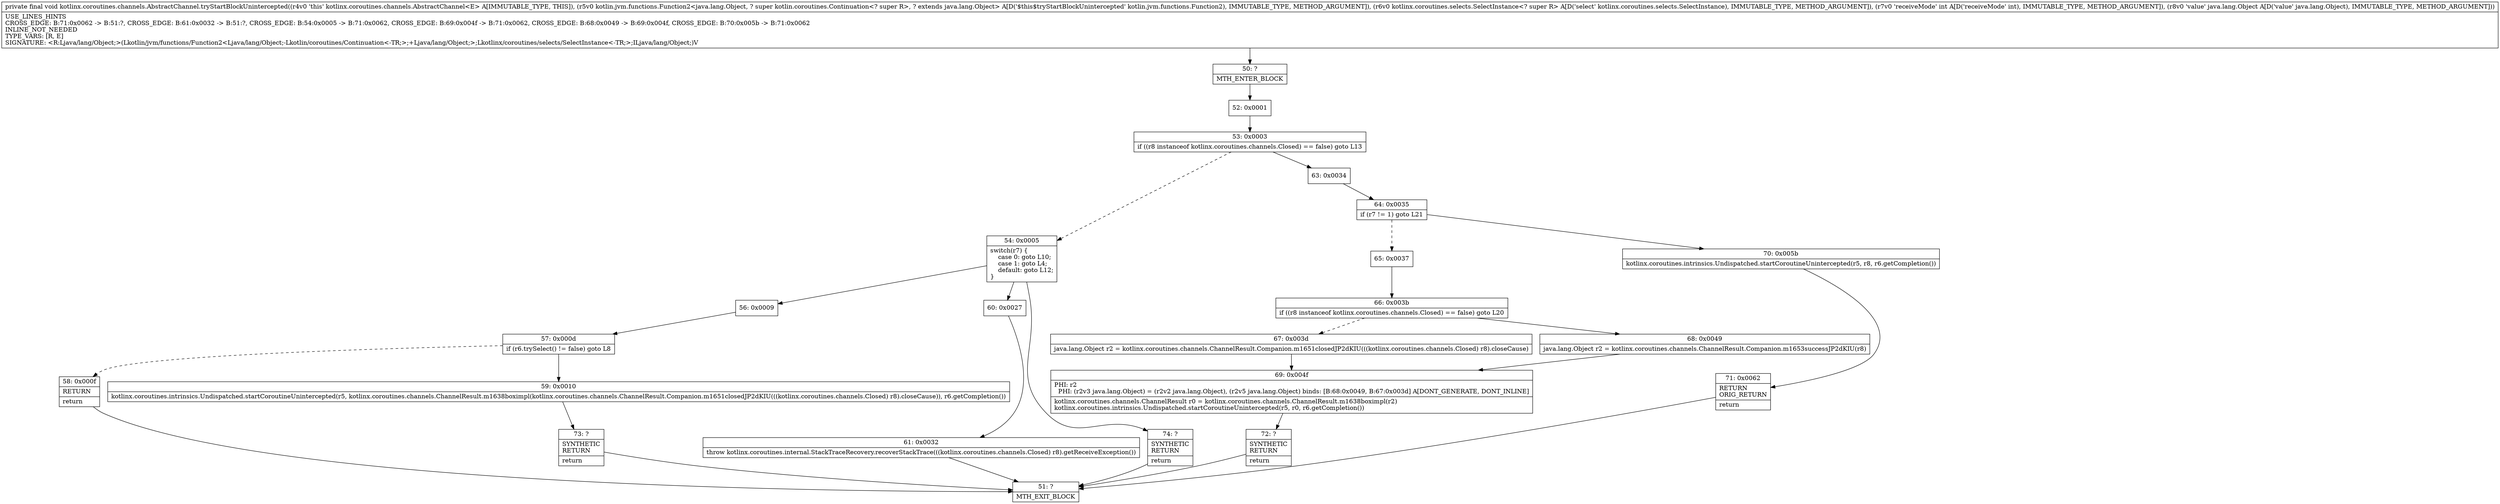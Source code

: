 digraph "CFG forkotlinx.coroutines.channels.AbstractChannel.tryStartBlockUnintercepted(Lkotlin\/jvm\/functions\/Function2;Lkotlinx\/coroutines\/selects\/SelectInstance;ILjava\/lang\/Object;)V" {
Node_50 [shape=record,label="{50\:\ ?|MTH_ENTER_BLOCK\l}"];
Node_52 [shape=record,label="{52\:\ 0x0001}"];
Node_53 [shape=record,label="{53\:\ 0x0003|if ((r8 instanceof kotlinx.coroutines.channels.Closed) == false) goto L13\l}"];
Node_54 [shape=record,label="{54\:\ 0x0005|switch(r7) \{\l    case 0: goto L10;\l    case 1: goto L4;\l    default: goto L12;\l\}\l}"];
Node_56 [shape=record,label="{56\:\ 0x0009}"];
Node_57 [shape=record,label="{57\:\ 0x000d|if (r6.trySelect() != false) goto L8\l}"];
Node_58 [shape=record,label="{58\:\ 0x000f|RETURN\l|return\l}"];
Node_51 [shape=record,label="{51\:\ ?|MTH_EXIT_BLOCK\l}"];
Node_59 [shape=record,label="{59\:\ 0x0010|kotlinx.coroutines.intrinsics.Undispatched.startCoroutineUnintercepted(r5, kotlinx.coroutines.channels.ChannelResult.m1638boximpl(kotlinx.coroutines.channels.ChannelResult.Companion.m1651closedJP2dKIU(((kotlinx.coroutines.channels.Closed) r8).closeCause)), r6.getCompletion())\l}"];
Node_73 [shape=record,label="{73\:\ ?|SYNTHETIC\lRETURN\l|return\l}"];
Node_60 [shape=record,label="{60\:\ 0x0027}"];
Node_61 [shape=record,label="{61\:\ 0x0032|throw kotlinx.coroutines.internal.StackTraceRecovery.recoverStackTrace(((kotlinx.coroutines.channels.Closed) r8).getReceiveException())\l}"];
Node_74 [shape=record,label="{74\:\ ?|SYNTHETIC\lRETURN\l|return\l}"];
Node_63 [shape=record,label="{63\:\ 0x0034}"];
Node_64 [shape=record,label="{64\:\ 0x0035|if (r7 != 1) goto L21\l}"];
Node_65 [shape=record,label="{65\:\ 0x0037}"];
Node_66 [shape=record,label="{66\:\ 0x003b|if ((r8 instanceof kotlinx.coroutines.channels.Closed) == false) goto L20\l}"];
Node_67 [shape=record,label="{67\:\ 0x003d|java.lang.Object r2 = kotlinx.coroutines.channels.ChannelResult.Companion.m1651closedJP2dKIU(((kotlinx.coroutines.channels.Closed) r8).closeCause)\l}"];
Node_69 [shape=record,label="{69\:\ 0x004f|PHI: r2 \l  PHI: (r2v3 java.lang.Object) = (r2v2 java.lang.Object), (r2v5 java.lang.Object) binds: [B:68:0x0049, B:67:0x003d] A[DONT_GENERATE, DONT_INLINE]\l|kotlinx.coroutines.channels.ChannelResult r0 = kotlinx.coroutines.channels.ChannelResult.m1638boximpl(r2)\lkotlinx.coroutines.intrinsics.Undispatched.startCoroutineUnintercepted(r5, r0, r6.getCompletion())\l}"];
Node_72 [shape=record,label="{72\:\ ?|SYNTHETIC\lRETURN\l|return\l}"];
Node_68 [shape=record,label="{68\:\ 0x0049|java.lang.Object r2 = kotlinx.coroutines.channels.ChannelResult.Companion.m1653successJP2dKIU(r8)\l}"];
Node_70 [shape=record,label="{70\:\ 0x005b|kotlinx.coroutines.intrinsics.Undispatched.startCoroutineUnintercepted(r5, r8, r6.getCompletion())\l}"];
Node_71 [shape=record,label="{71\:\ 0x0062|RETURN\lORIG_RETURN\l|return\l}"];
MethodNode[shape=record,label="{private final void kotlinx.coroutines.channels.AbstractChannel.tryStartBlockUnintercepted((r4v0 'this' kotlinx.coroutines.channels.AbstractChannel\<E\> A[IMMUTABLE_TYPE, THIS]), (r5v0 kotlin.jvm.functions.Function2\<java.lang.Object, ? super kotlin.coroutines.Continuation\<? super R\>, ? extends java.lang.Object\> A[D('$this$tryStartBlockUnintercepted' kotlin.jvm.functions.Function2), IMMUTABLE_TYPE, METHOD_ARGUMENT]), (r6v0 kotlinx.coroutines.selects.SelectInstance\<? super R\> A[D('select' kotlinx.coroutines.selects.SelectInstance), IMMUTABLE_TYPE, METHOD_ARGUMENT]), (r7v0 'receiveMode' int A[D('receiveMode' int), IMMUTABLE_TYPE, METHOD_ARGUMENT]), (r8v0 'value' java.lang.Object A[D('value' java.lang.Object), IMMUTABLE_TYPE, METHOD_ARGUMENT]))  | USE_LINES_HINTS\lCROSS_EDGE: B:71:0x0062 \-\> B:51:?, CROSS_EDGE: B:61:0x0032 \-\> B:51:?, CROSS_EDGE: B:54:0x0005 \-\> B:71:0x0062, CROSS_EDGE: B:69:0x004f \-\> B:71:0x0062, CROSS_EDGE: B:68:0x0049 \-\> B:69:0x004f, CROSS_EDGE: B:70:0x005b \-\> B:71:0x0062\lINLINE_NOT_NEEDED\lTYPE_VARS: [R, E]\lSIGNATURE: \<R:Ljava\/lang\/Object;\>(Lkotlin\/jvm\/functions\/Function2\<Ljava\/lang\/Object;\-Lkotlin\/coroutines\/Continuation\<\-TR;\>;+Ljava\/lang\/Object;\>;Lkotlinx\/coroutines\/selects\/SelectInstance\<\-TR;\>;ILjava\/lang\/Object;)V\l}"];
MethodNode -> Node_50;Node_50 -> Node_52;
Node_52 -> Node_53;
Node_53 -> Node_54[style=dashed];
Node_53 -> Node_63;
Node_54 -> Node_56;
Node_54 -> Node_60;
Node_54 -> Node_74;
Node_56 -> Node_57;
Node_57 -> Node_58[style=dashed];
Node_57 -> Node_59;
Node_58 -> Node_51;
Node_59 -> Node_73;
Node_73 -> Node_51;
Node_60 -> Node_61;
Node_61 -> Node_51;
Node_74 -> Node_51;
Node_63 -> Node_64;
Node_64 -> Node_65[style=dashed];
Node_64 -> Node_70;
Node_65 -> Node_66;
Node_66 -> Node_67[style=dashed];
Node_66 -> Node_68;
Node_67 -> Node_69;
Node_69 -> Node_72;
Node_72 -> Node_51;
Node_68 -> Node_69;
Node_70 -> Node_71;
Node_71 -> Node_51;
}


